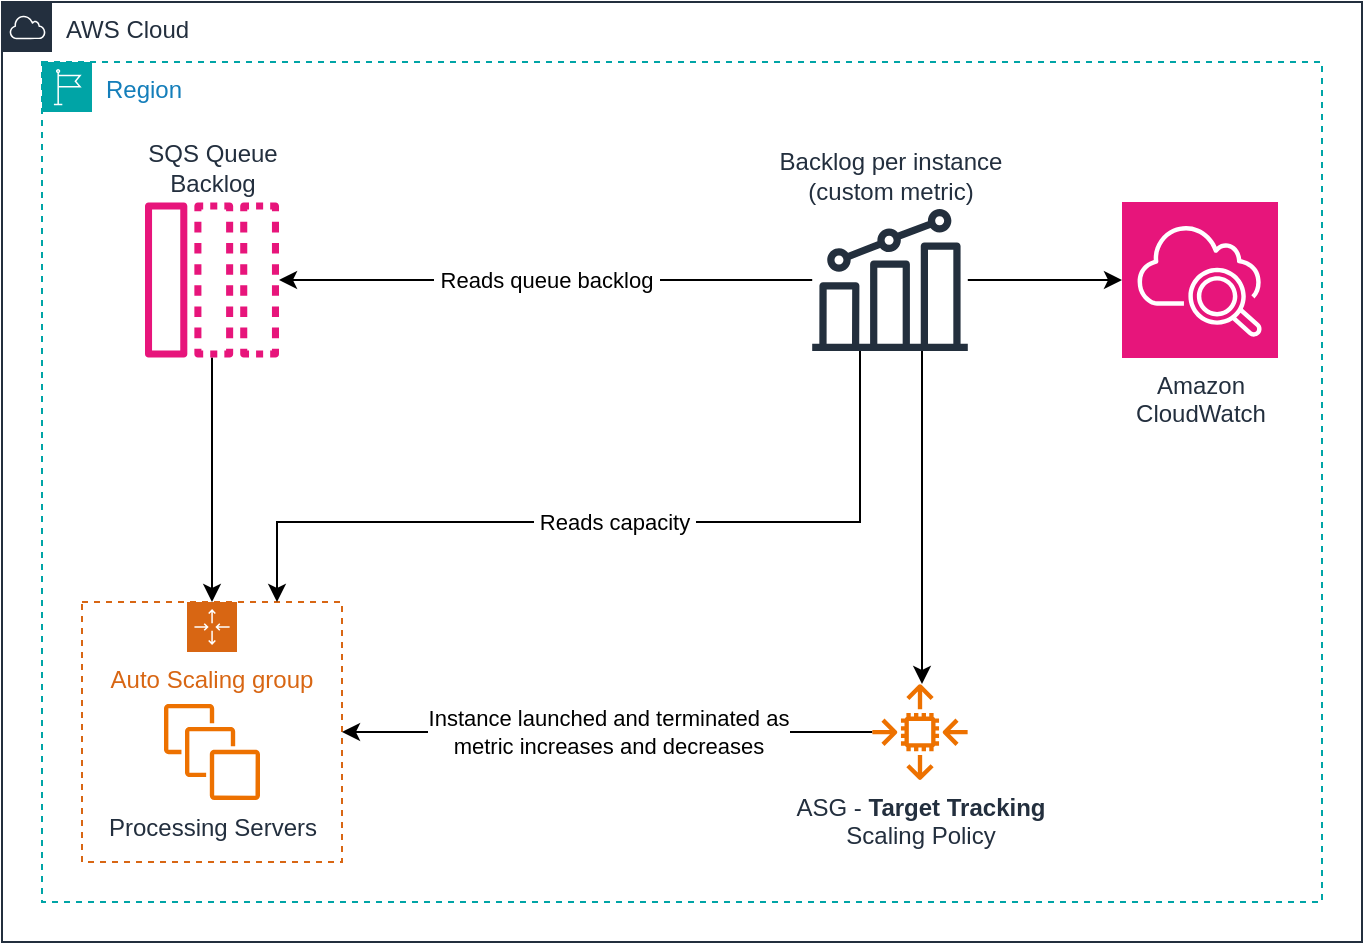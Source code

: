 <mxfile version="26.0.4">
  <diagram name="Page-1" id="qE1uqoDQab5jpQXvPKM5">
    <mxGraphModel dx="1114" dy="1198" grid="1" gridSize="10" guides="1" tooltips="1" connect="1" arrows="1" fold="1" page="1" pageScale="1" pageWidth="850" pageHeight="1100" math="0" shadow="0">
      <root>
        <mxCell id="0" />
        <mxCell id="1" parent="0" />
        <mxCell id="PV3cR6gaA5ifdB_A8awv-1" value="AWS Cloud" style="points=[[0,0],[0.25,0],[0.5,0],[0.75,0],[1,0],[1,0.25],[1,0.5],[1,0.75],[1,1],[0.75,1],[0.5,1],[0.25,1],[0,1],[0,0.75],[0,0.5],[0,0.25]];outlineConnect=0;gradientColor=none;html=1;whiteSpace=wrap;fontSize=12;fontStyle=0;container=1;pointerEvents=0;collapsible=0;recursiveResize=0;shape=mxgraph.aws4.group;grIcon=mxgraph.aws4.group_aws_cloud;strokeColor=#232F3E;fillColor=none;verticalAlign=top;align=left;spacingLeft=30;fontColor=#232F3E;dashed=0;" vertex="1" parent="1">
          <mxGeometry x="90" y="280" width="680" height="470" as="geometry" />
        </mxCell>
        <mxCell id="PV3cR6gaA5ifdB_A8awv-2" value="Region" style="points=[[0,0],[0.25,0],[0.5,0],[0.75,0],[1,0],[1,0.25],[1,0.5],[1,0.75],[1,1],[0.75,1],[0.5,1],[0.25,1],[0,1],[0,0.75],[0,0.5],[0,0.25]];outlineConnect=0;gradientColor=none;html=1;whiteSpace=wrap;fontSize=12;fontStyle=0;container=1;pointerEvents=0;collapsible=0;recursiveResize=0;shape=mxgraph.aws4.group;grIcon=mxgraph.aws4.group_region;strokeColor=#00A4A6;fillColor=none;verticalAlign=top;align=left;spacingLeft=30;fontColor=#147EBA;dashed=1;" vertex="1" parent="PV3cR6gaA5ifdB_A8awv-1">
          <mxGeometry x="20" y="30" width="640" height="420" as="geometry" />
        </mxCell>
        <mxCell id="PV3cR6gaA5ifdB_A8awv-8" value="Auto Scaling group" style="points=[[0,0],[0.25,0],[0.5,0],[0.75,0],[1,0],[1,0.25],[1,0.5],[1,0.75],[1,1],[0.75,1],[0.5,1],[0.25,1],[0,1],[0,0.75],[0,0.5],[0,0.25]];outlineConnect=0;gradientColor=none;html=1;whiteSpace=wrap;fontSize=12;fontStyle=0;container=1;pointerEvents=0;collapsible=0;recursiveResize=0;shape=mxgraph.aws4.groupCenter;grIcon=mxgraph.aws4.group_auto_scaling_group;grStroke=1;strokeColor=#D86613;fillColor=none;verticalAlign=top;align=center;fontColor=#D86613;dashed=1;spacingTop=25;" vertex="1" parent="PV3cR6gaA5ifdB_A8awv-2">
          <mxGeometry x="20" y="270" width="130" height="130" as="geometry" />
        </mxCell>
        <mxCell id="PV3cR6gaA5ifdB_A8awv-5" value="Processing Servers" style="sketch=0;outlineConnect=0;fontColor=#232F3E;gradientColor=none;fillColor=#ED7100;strokeColor=none;dashed=0;verticalLabelPosition=bottom;verticalAlign=top;align=center;html=1;fontSize=12;fontStyle=0;aspect=fixed;pointerEvents=1;shape=mxgraph.aws4.instances;" vertex="1" parent="PV3cR6gaA5ifdB_A8awv-8">
          <mxGeometry x="41" y="51" width="48" height="48" as="geometry" />
        </mxCell>
        <mxCell id="PV3cR6gaA5ifdB_A8awv-14" value="Instance launched and terminated as&lt;div&gt;metric increases and decreases&lt;/div&gt;" style="edgeStyle=orthogonalEdgeStyle;rounded=0;orthogonalLoop=1;jettySize=auto;html=1;entryX=1;entryY=0.5;entryDx=0;entryDy=0;" edge="1" parent="PV3cR6gaA5ifdB_A8awv-2" source="PV3cR6gaA5ifdB_A8awv-6" target="PV3cR6gaA5ifdB_A8awv-8">
          <mxGeometry relative="1" as="geometry" />
        </mxCell>
        <mxCell id="PV3cR6gaA5ifdB_A8awv-6" value="ASG - &lt;b&gt;Target Tracking&lt;/b&gt;&lt;div&gt;Scaling Policy&lt;/div&gt;" style="sketch=0;outlineConnect=0;fontColor=#232F3E;gradientColor=none;fillColor=#ED7100;strokeColor=none;dashed=0;verticalLabelPosition=bottom;verticalAlign=top;align=center;html=1;fontSize=12;fontStyle=0;aspect=fixed;pointerEvents=1;shape=mxgraph.aws4.auto_scaling2;" vertex="1" parent="PV3cR6gaA5ifdB_A8awv-2">
          <mxGeometry x="415" y="311" width="48" height="48" as="geometry" />
        </mxCell>
        <mxCell id="PV3cR6gaA5ifdB_A8awv-9" style="edgeStyle=orthogonalEdgeStyle;rounded=0;orthogonalLoop=1;jettySize=auto;html=1;" edge="1" parent="PV3cR6gaA5ifdB_A8awv-2" source="PV3cR6gaA5ifdB_A8awv-3" target="PV3cR6gaA5ifdB_A8awv-8">
          <mxGeometry relative="1" as="geometry" />
        </mxCell>
        <mxCell id="PV3cR6gaA5ifdB_A8awv-3" value="SQS Queue&lt;div&gt;Backlog&lt;/div&gt;" style="sketch=0;outlineConnect=0;fontColor=#232F3E;gradientColor=none;fillColor=#E7157B;strokeColor=none;dashed=0;verticalLabelPosition=top;verticalAlign=bottom;align=center;html=1;fontSize=12;fontStyle=0;aspect=fixed;pointerEvents=1;shape=mxgraph.aws4.message;labelPosition=center;" vertex="1" parent="PV3cR6gaA5ifdB_A8awv-2">
          <mxGeometry x="51.5" y="70" width="67" height="78" as="geometry" />
        </mxCell>
        <mxCell id="PV3cR6gaA5ifdB_A8awv-10" value="&amp;nbsp;Reads queue backlog&amp;nbsp;" style="edgeStyle=orthogonalEdgeStyle;rounded=0;orthogonalLoop=1;jettySize=auto;html=1;" edge="1" parent="PV3cR6gaA5ifdB_A8awv-2" source="PV3cR6gaA5ifdB_A8awv-7" target="PV3cR6gaA5ifdB_A8awv-3">
          <mxGeometry relative="1" as="geometry" />
        </mxCell>
        <mxCell id="PV3cR6gaA5ifdB_A8awv-11" value="&amp;nbsp;Reads capacity&amp;nbsp;" style="edgeStyle=orthogonalEdgeStyle;rounded=0;orthogonalLoop=1;jettySize=auto;html=1;entryX=0.75;entryY=0;entryDx=0;entryDy=0;" edge="1" parent="PV3cR6gaA5ifdB_A8awv-2" source="PV3cR6gaA5ifdB_A8awv-7" target="PV3cR6gaA5ifdB_A8awv-8">
          <mxGeometry relative="1" as="geometry">
            <Array as="points">
              <mxPoint x="409" y="230" />
              <mxPoint x="118" y="230" />
            </Array>
          </mxGeometry>
        </mxCell>
        <mxCell id="PV3cR6gaA5ifdB_A8awv-12" style="edgeStyle=orthogonalEdgeStyle;rounded=0;orthogonalLoop=1;jettySize=auto;html=1;" edge="1" parent="PV3cR6gaA5ifdB_A8awv-2" source="PV3cR6gaA5ifdB_A8awv-7" target="PV3cR6gaA5ifdB_A8awv-4">
          <mxGeometry relative="1" as="geometry" />
        </mxCell>
        <mxCell id="PV3cR6gaA5ifdB_A8awv-13" style="edgeStyle=orthogonalEdgeStyle;rounded=0;orthogonalLoop=1;jettySize=auto;html=1;" edge="1" parent="PV3cR6gaA5ifdB_A8awv-2" source="PV3cR6gaA5ifdB_A8awv-7" target="PV3cR6gaA5ifdB_A8awv-6">
          <mxGeometry relative="1" as="geometry">
            <Array as="points">
              <mxPoint x="440" y="280" />
              <mxPoint x="440" y="280" />
            </Array>
          </mxGeometry>
        </mxCell>
        <mxCell id="PV3cR6gaA5ifdB_A8awv-7" value="Backlog per instance&lt;div&gt;(custom metric)&lt;/div&gt;" style="sketch=0;outlineConnect=0;fontColor=#232F3E;gradientColor=none;fillColor=#232F3D;strokeColor=none;dashed=0;verticalLabelPosition=top;verticalAlign=bottom;align=center;html=1;fontSize=12;fontStyle=0;aspect=fixed;pointerEvents=1;shape=mxgraph.aws4.metrics;labelPosition=center;" vertex="1" parent="PV3cR6gaA5ifdB_A8awv-2">
          <mxGeometry x="385" y="73.5" width="78" height="71" as="geometry" />
        </mxCell>
        <mxCell id="PV3cR6gaA5ifdB_A8awv-4" value="Amazon&lt;div&gt;CloudWatch&lt;/div&gt;" style="sketch=0;points=[[0,0,0],[0.25,0,0],[0.5,0,0],[0.75,0,0],[1,0,0],[0,1,0],[0.25,1,0],[0.5,1,0],[0.75,1,0],[1,1,0],[0,0.25,0],[0,0.5,0],[0,0.75,0],[1,0.25,0],[1,0.5,0],[1,0.75,0]];points=[[0,0,0],[0.25,0,0],[0.5,0,0],[0.75,0,0],[1,0,0],[0,1,0],[0.25,1,0],[0.5,1,0],[0.75,1,0],[1,1,0],[0,0.25,0],[0,0.5,0],[0,0.75,0],[1,0.25,0],[1,0.5,0],[1,0.75,0]];outlineConnect=0;fontColor=#232F3E;fillColor=#E7157B;strokeColor=#ffffff;dashed=0;verticalLabelPosition=bottom;verticalAlign=top;align=center;html=1;fontSize=12;fontStyle=0;aspect=fixed;shape=mxgraph.aws4.resourceIcon;resIcon=mxgraph.aws4.cloudwatch_2;" vertex="1" parent="PV3cR6gaA5ifdB_A8awv-2">
          <mxGeometry x="540" y="70" width="78" height="78" as="geometry" />
        </mxCell>
      </root>
    </mxGraphModel>
  </diagram>
</mxfile>
